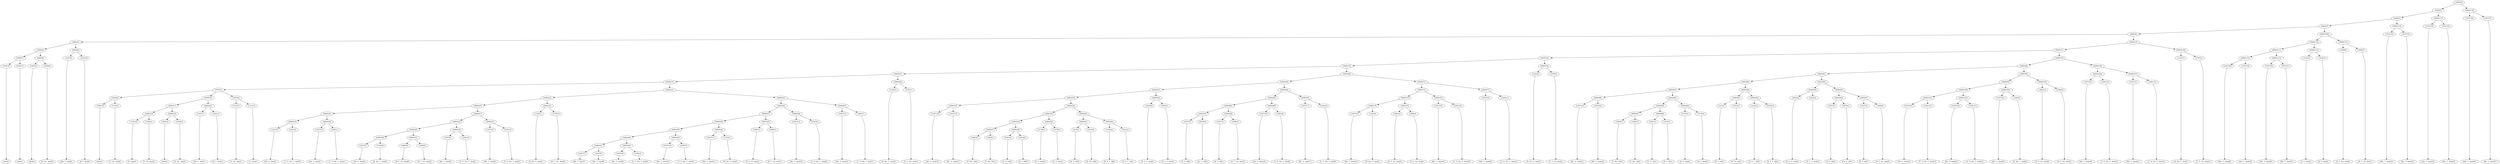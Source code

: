 digraph sample{
"L5491(0)"->"[Ais](0)"
"L5491(1)"->"[Ais](1)"
"L6083(7)"->"L5491(0)"
"L6083(7)"->"L5491(1)"
"L5491(2)"->"[Ais](2)"
"L5026(0)"->"[F  Gis  Ais](0)"
"L6083(8)"->"L5491(2)"
"L6083(8)"->"L5026(0)"
"L6083(6)"->"L6083(7)"
"L6083(6)"->"L6083(8)"
"L3357(0)"->"[Dis  G  Ais](0)"
"L-2241(0)"->"[D  F  Ais](0)"
"L6083(9)"->"L3357(0)"
"L6083(9)"->"L-2241(0)"
"L6083(5)"->"L6083(6)"
"L6083(5)"->"L6083(9)"
"L5491(3)"->"[Ais](3)"
"L5114(0)"->"[C  Gis  Ais](0)"
"L5493(0)"->"L5491(3)"
"L5493(0)"->"L5114(0)"
"L-2101(0)"->"[G  Ais](0)"
"L5026(1)"->"[F  Gis  Ais](1)"
"L6083(18)"->"L-2101(0)"
"L6083(18)"->"L5026(1)"
"L5491(4)"->"[Ais](4)"
"L5026(2)"->"[F  Gis  Ais](2)"
"L6083(19)"->"L5491(4)"
"L6083(19)"->"L5026(2)"
"L6083(17)"->"L6083(18)"
"L6083(17)"->"L6083(19)"
"L3357(1)"->"[Dis  G  Ais](1)"
"L-2241(1)"->"[D  F  Ais](1)"
"L6083(20)"->"L3357(1)"
"L6083(20)"->"L-2241(1)"
"L6083(16)"->"L6083(17)"
"L6083(16)"->"L6083(20)"
"L5114(1)"->"[C  Gis  Ais](1)"
"L-2101(1)"->"[G  Ais](1)"
"L5873(0)"->"L5114(1)"
"L5873(0)"->"L-2101(1)"
"L5787(0)"->"L5493(0)"
"L5787(0)"->"L6083(16)"
"L5787(0)"->"L5873(0)"
"L3357(2)"->"[Dis  G  Ais](2)"
"L2381(0)"->"[C  D  Dis  G  Ais](0)"
"L6083(25)"->"L3357(2)"
"L6083(25)"->"L2381(0)"
"L3357(3)"->"[Dis  G  Ais](3)"
"L2381(1)"->"[C  D  Dis  G  Ais](1)"
"L6083(26)"->"L3357(3)"
"L6083(26)"->"L2381(1)"
"L6083(24)"->"L6083(25)"
"L6083(24)"->"L6083(26)"
"L3357(4)"->"[Dis  G  Ais](4)"
"L1225(0)"->"[D  Dis  G  Ais](0)"
"L6083(30)"->"L3357(4)"
"L6083(30)"->"L1225(0)"
"L2881(0)"->"[D  E  Gis  Ais](0)"
"L3909(0)"->"[D  F  Gis  Ais](0)"
"L6083(31)"->"L2881(0)"
"L6083(31)"->"L3909(0)"
"L6083(29)"->"L6083(30)"
"L6083(29)"->"L6083(31)"
"L3357(5)"->"[Dis  G  Ais](5)"
"L2381(2)"->"[C  D  Dis  G  Ais](2)"
"L6083(32)"->"L3357(5)"
"L6083(32)"->"L2381(2)"
"L6083(28)"->"L6083(29)"
"L6083(28)"->"L6083(32)"
"L3357(6)"->"[Dis  G  Ais](6)"
"L2381(3)"->"[C  D  Dis  G  Ais](3)"
"L6083(33)"->"L3357(6)"
"L6083(33)"->"L2381(3)"
"L6083(27)"->"L6083(28)"
"L6083(27)"->"L6083(33)"
"L6083(23)"->"L6083(24)"
"L6083(23)"->"L6083(27)"
"L1225(1)"->"[D  Dis  G  Ais](1)"
"L2787(0)"->"[F  G  Gis  Ais](0)"
"L6083(34)"->"L1225(1)"
"L6083(34)"->"L2787(0)"
"L6083(22)"->"L6083(23)"
"L6083(22)"->"L6083(34)"
"L3357(7)"->"[Dis  G  Ais](7)"
"L3357(8)"->"[Dis  G  Ais](8)"
"L6083(41)"->"L3357(7)"
"L6083(41)"->"L3357(8)"
"L3357(9)"->"[Dis  G  Ais](9)"
"L2381(4)"->"[C  D  Dis  G  Ais](4)"
"L6083(42)"->"L3357(9)"
"L6083(42)"->"L2381(4)"
"L6083(40)"->"L6083(41)"
"L6083(40)"->"L6083(42)"
"L3357(10)"->"[Dis  G  Ais](10)"
"L2381(5)"->"[C  D  Dis  G  Ais](5)"
"L6083(43)"->"L3357(10)"
"L6083(43)"->"L2381(5)"
"L6083(39)"->"L6083(40)"
"L6083(39)"->"L6083(43)"
"L3357(11)"->"[Dis  G  Ais](11)"
"L1225(2)"->"[D  Dis  G  Ais](2)"
"L6083(44)"->"L3357(11)"
"L6083(44)"->"L1225(2)"
"L6083(38)"->"L6083(39)"
"L6083(38)"->"L6083(44)"
"L2881(1)"->"[D  E  Gis  Ais](1)"
"L3909(1)"->"[D  F  Gis  Ais](1)"
"L6083(45)"->"L2881(1)"
"L6083(45)"->"L3909(1)"
"L6083(37)"->"L6083(38)"
"L6083(37)"->"L6083(45)"
"L3357(12)"->"[Dis  G  Ais](12)"
"L2381(6)"->"[C  D  Dis  G  Ais](6)"
"L6083(46)"->"L3357(12)"
"L6083(46)"->"L2381(6)"
"L6083(36)"->"L6083(37)"
"L6083(36)"->"L6083(46)"
"L3357(13)"->"[Dis  G  Ais](13)"
"L2381(7)"->"[C  D  Dis  G  Ais](7)"
"L6083(47)"->"L3357(13)"
"L6083(47)"->"L2381(7)"
"L6083(35)"->"L6083(36)"
"L6083(35)"->"L6083(47)"
"L6083(21)"->"L6083(22)"
"L6083(21)"->"L6083(35)"
"L6083(15)"->"L5787(0)"
"L6083(15)"->"L6083(21)"
"L1225(3)"->"[D  Dis  G  Ais](3)"
"L2787(1)"->"[F  G  Gis  Ais](1)"
"L6083(48)"->"L1225(3)"
"L6083(48)"->"L2787(1)"
"L6083(14)"->"L6083(15)"
"L6083(14)"->"L6083(48)"
"L3357(14)"->"[Dis  G  Ais](14)"
"L3357(15)"->"[Dis  G  Ais](15)"
"L6083(53)"->"L3357(14)"
"L6083(53)"->"L3357(15)"
"L5483(0)"->"[C  Dis  G](0)"
"L5483(1)"->"[C  Dis  G](1)"
"L6083(57)"->"L5483(0)"
"L6083(57)"->"L5483(1)"
"L5581(0)"->"[C  D  G](0)"
"L1815(0)"->"[D  G  B](0)"
"L6083(58)"->"L5581(0)"
"L6083(58)"->"L1815(0)"
"L6083(56)"->"L6083(57)"
"L6083(56)"->"L6083(58)"
"L5179(0)"->"[D  G  Ais](0)"
"L5179(1)"->"[D  G  Ais](1)"
"L6083(59)"->"L5179(0)"
"L6083(59)"->"L5179(1)"
"L6083(55)"->"L6083(56)"
"L6083(55)"->"L6083(59)"
"L413(0)"->"[D  G  A](0)"
"L3012(0)"->"[D  Fis  A](0)"
"L6083(61)"->"L413(0)"
"L6083(61)"->"L3012(0)"
"L4102(0)"->"[D  E  F  A](0)"
"L4102(1)"->"[D  E  F  A](1)"
"L6083(62)"->"L4102(0)"
"L6083(62)"->"L4102(1)"
"L6083(60)"->"L6083(61)"
"L6083(60)"->"L6083(62)"
"L6083(54)"->"L6083(55)"
"L6083(54)"->"L6083(60)"
"L6083(52)"->"L6083(53)"
"L6083(52)"->"L6083(54)"
"L4033(0)"->"[D  E  G  Ais](0)"
"L4033(1)"->"[D  E  G  Ais](1)"
"L6083(63)"->"L4033(0)"
"L6083(63)"->"L4033(1)"
"L6083(51)"->"L6083(52)"
"L6083(51)"->"L6083(63)"
"L2557(0)"->"[D  F  A](0)"
"L4970(0)"->"[Cis  E  A](0)"
"L6083(67)"->"L2557(0)"
"L6083(67)"->"L4970(0)"
"L2557(1)"->"[D  F  A](1)"
"L3909(2)"->"[D  F  Gis  Ais](2)"
"L6083(68)"->"L2557(1)"
"L6083(68)"->"L3909(2)"
"L6083(66)"->"L6083(67)"
"L6083(66)"->"L6083(68)"
"L3357(16)"->"[Dis  G  Ais](16)"
"L2381(8)"->"[C  D  Dis  G  Ais](8)"
"L6083(69)"->"L3357(16)"
"L6083(69)"->"L2381(8)"
"L6083(65)"->"L6083(66)"
"L6083(65)"->"L6083(69)"
"L3357(17)"->"[Dis  G  Ais](17)"
"L2381(9)"->"[C  D  Dis  G  Ais](9)"
"L6083(70)"->"L3357(17)"
"L6083(70)"->"L2381(9)"
"L6083(64)"->"L6083(65)"
"L6083(64)"->"L6083(70)"
"L6083(50)"->"L6083(51)"
"L6083(50)"->"L6083(64)"
"L3357(18)"->"[Dis  G  Ais](18)"
"L1225(4)"->"[D  Dis  G  Ais](4)"
"L6083(74)"->"L3357(18)"
"L6083(74)"->"L1225(4)"
"L2881(2)"->"[D  E  Gis  Ais](2)"
"L3909(3)"->"[D  F  Gis  Ais](3)"
"L6083(75)"->"L2881(2)"
"L6083(75)"->"L3909(3)"
"L6083(73)"->"L6083(74)"
"L6083(73)"->"L6083(75)"
"L3357(19)"->"[Dis  G  Ais](19)"
"L2381(10)"->"[C  D  Dis  G  Ais](10)"
"L6083(76)"->"L3357(19)"
"L6083(76)"->"L2381(10)"
"L6083(72)"->"L6083(73)"
"L6083(72)"->"L6083(76)"
"L3357(20)"->"[Dis  G  Ais](20)"
"L2381(11)"->"[C  D  Dis  G  Ais](11)"
"L6083(77)"->"L3357(20)"
"L6083(77)"->"L2381(11)"
"L6083(71)"->"L6083(72)"
"L6083(71)"->"L6083(77)"
"L6083(49)"->"L6083(50)"
"L6083(49)"->"L6083(71)"
"L6083(13)"->"L6083(14)"
"L6083(13)"->"L6083(49)"
"L1225(5)"->"[D  Dis  G  Ais](5)"
"L2787(2)"->"[F  G  Gis  Ais](2)"
"L6083(78)"->"L1225(5)"
"L6083(78)"->"L2787(2)"
"L6083(12)"->"L6083(13)"
"L6083(12)"->"L6083(78)"
"L3357(21)"->"[Dis  G  Ais](21)"
"L3357(22)"->"[Dis  G  Ais](22)"
"L6083(84)"->"L3357(21)"
"L6083(84)"->"L3357(22)"
"L5483(2)"->"[C  Dis  G](2)"
"L5483(3)"->"[C  Dis  G](3)"
"L6083(87)"->"L5483(2)"
"L6083(87)"->"L5483(3)"
"L5581(1)"->"[C  D  G](1)"
"L1815(1)"->"[D  G  B](1)"
"L6083(88)"->"L5581(1)"
"L6083(88)"->"L1815(1)"
"L6083(86)"->"L6083(87)"
"L6083(86)"->"L6083(88)"
"L5179(2)"->"[D  G  Ais](2)"
"L5179(3)"->"[D  G  Ais](3)"
"L6083(89)"->"L5179(2)"
"L6083(89)"->"L5179(3)"
"L6083(85)"->"L6083(86)"
"L6083(85)"->"L6083(89)"
"L6083(83)"->"L6083(84)"
"L6083(83)"->"L6083(85)"
"L413(1)"->"[D  G  A](1)"
"L3012(1)"->"[D  Fis  A](1)"
"L6083(91)"->"L413(1)"
"L6083(91)"->"L3012(1)"
"L4102(2)"->"[D  E  F  A](2)"
"L4102(3)"->"[D  E  F  A](3)"
"L6083(92)"->"L4102(2)"
"L6083(92)"->"L4102(3)"
"L6083(90)"->"L6083(91)"
"L6083(90)"->"L6083(92)"
"L6083(82)"->"L6083(83)"
"L6083(82)"->"L6083(90)"
"L4033(2)"->"[D  E  G  Ais](2)"
"L4033(3)"->"[D  E  G  Ais](3)"
"L6083(94)"->"L4033(2)"
"L6083(94)"->"L4033(3)"
"L2557(2)"->"[D  F  A](2)"
"L4970(1)"->"[Cis  E  A](1)"
"L6083(96)"->"L2557(2)"
"L6083(96)"->"L4970(1)"
"L2557(3)"->"[D  F  A](3)"
"L3909(4)"->"[D  F  Gis  Ais](4)"
"L6083(97)"->"L2557(3)"
"L6083(97)"->"L3909(4)"
"L6083(95)"->"L6083(96)"
"L6083(95)"->"L6083(97)"
"L6083(93)"->"L6083(94)"
"L6083(93)"->"L6083(95)"
"L6083(81)"->"L6083(82)"
"L6083(81)"->"L6083(93)"
"L3357(23)"->"[Dis  G  Ais](23)"
"L2381(12)"->"[C  D  Dis  G  Ais](12)"
"L6083(101)"->"L3357(23)"
"L6083(101)"->"L2381(12)"
"L3357(24)"->"[Dis  G  Ais](24)"
"L2381(13)"->"[C  D  Dis  G  Ais](13)"
"L6083(102)"->"L3357(24)"
"L6083(102)"->"L2381(13)"
"L6083(100)"->"L6083(101)"
"L6083(100)"->"L6083(102)"
"L3357(25)"->"[Dis  G  Ais](25)"
"L1225(6)"->"[D  Dis  G  Ais](6)"
"L6083(103)"->"L3357(25)"
"L6083(103)"->"L1225(6)"
"L6083(99)"->"L6083(100)"
"L6083(99)"->"L6083(103)"
"L2881(3)"->"[D  E  Gis  Ais](3)"
"L3909(5)"->"[D  F  Gis  Ais](5)"
"L6083(104)"->"L2881(3)"
"L6083(104)"->"L3909(5)"
"L6083(98)"->"L6083(99)"
"L6083(98)"->"L6083(104)"
"L6083(80)"->"L6083(81)"
"L6083(80)"->"L6083(98)"
"L3357(26)"->"[Dis  G  Ais](26)"
"L2381(14)"->"[C  D  Dis  G  Ais](14)"
"L6083(106)"->"L3357(26)"
"L6083(106)"->"L2381(14)"
"L3357(27)"->"[Dis  G  Ais](27)"
"L2381(15)"->"[C  D  Dis  G  Ais](15)"
"L6083(107)"->"L3357(27)"
"L6083(107)"->"L2381(15)"
"L6083(105)"->"L6083(106)"
"L6083(105)"->"L6083(107)"
"L6083(79)"->"L6083(80)"
"L6083(79)"->"L6083(105)"
"L6083(11)"->"L6083(12)"
"L6083(11)"->"L6083(79)"
"L1225(7)"->"[D  Dis  G  Ais](7)"
"L2787(3)"->"[F  G  Gis  Ais](3)"
"L6083(108)"->"L1225(7)"
"L6083(108)"->"L2787(3)"
"L6083(10)"->"L6083(11)"
"L6083(10)"->"L6083(108)"
"L6083(4)"->"L6083(5)"
"L6083(4)"->"L6083(10)"
"L3357(28)"->"[Dis  G  Ais](28)"
"L3357(29)"->"[Dis  G  Ais](29)"
"L6083(112)"->"L3357(28)"
"L6083(112)"->"L3357(29)"
"L3357(30)"->"[Dis  G  Ais](30)"
"L3357(31)"->"[Dis  G  Ais](31)"
"L6083(113)"->"L3357(30)"
"L6083(113)"->"L3357(31)"
"L6083(111)"->"L6083(112)"
"L6083(111)"->"L6083(113)"
"L-2241(2)"->"[D  F  Ais](2)"
"L-2241(3)"->"[D  F  Ais](3)"
"L6083(114)"->"L-2241(2)"
"L6083(114)"->"L-2241(3)"
"L6083(110)"->"L6083(111)"
"L6083(110)"->"L6083(114)"
"L3909(6)"->"[D  F  Gis  Ais](6)"
"L3909(7)"->"[D  F  Gis  Ais](7)"
"L6083(115)"->"L3909(6)"
"L6083(115)"->"L3909(7)"
"L6083(109)"->"L6083(110)"
"L6083(109)"->"L6083(115)"
"L6083(3)"->"L6083(4)"
"L6083(3)"->"L6083(109)"
"L3357(32)"->"[Dis  G  Ais](32)"
"L3357(33)"->"[Dis  G  Ais](33)"
"L6083(116)"->"L3357(32)"
"L6083(116)"->"L3357(33)"
"L6083(2)"->"L6083(3)"
"L6083(2)"->"L6083(116)"
"L3357(34)"->"[Dis  G  Ais](34)"
"L3357(35)"->"[Dis  G  Ais](35)"
"L6083(117)"->"L3357(34)"
"L6083(117)"->"L3357(35)"
"L6083(1)"->"L6083(2)"
"L6083(1)"->"L6083(117)"
"L3357(36)"->"[Dis  G  Ais](36)"
"L3357(37)"->"[Dis  G  Ais](37)"
"L6083(118)"->"L3357(36)"
"L6083(118)"->"L3357(37)"
"L6083(0)"->"L6083(1)"
"L6083(0)"->"L6083(118)"
{rank = min; "L6083(0)"}
{rank = same; "L6083(1)"; "L6083(118)";}
{rank = same; "L6083(2)"; "L6083(117)"; "L3357(36)"; "L3357(37)";}
{rank = same; "L6083(3)"; "L6083(116)"; "L3357(34)"; "L3357(35)";}
{rank = same; "L6083(4)"; "L6083(109)"; "L3357(32)"; "L3357(33)";}
{rank = same; "L6083(5)"; "L6083(10)"; "L6083(110)"; "L6083(115)";}
{rank = same; "L6083(6)"; "L6083(9)"; "L6083(11)"; "L6083(108)"; "L6083(111)"; "L6083(114)"; "L3909(6)"; "L3909(7)";}
{rank = same; "L6083(7)"; "L6083(8)"; "L3357(0)"; "L-2241(0)"; "L6083(12)"; "L6083(79)"; "L1225(7)"; "L2787(3)"; "L6083(112)"; "L6083(113)"; "L-2241(2)"; "L-2241(3)";}
{rank = same; "L5491(0)"; "L5491(1)"; "L5491(2)"; "L5026(0)"; "L6083(13)"; "L6083(78)"; "L6083(80)"; "L6083(105)"; "L3357(28)"; "L3357(29)"; "L3357(30)"; "L3357(31)";}
{rank = same; "L6083(14)"; "L6083(49)"; "L1225(5)"; "L2787(2)"; "L6083(81)"; "L6083(98)"; "L6083(106)"; "L6083(107)";}
{rank = same; "L6083(15)"; "L6083(48)"; "L6083(50)"; "L6083(71)"; "L6083(82)"; "L6083(93)"; "L6083(99)"; "L6083(104)"; "L3357(26)"; "L2381(14)"; "L3357(27)"; "L2381(15)";}
{rank = same; "L5787(0)"; "L6083(21)"; "L1225(3)"; "L2787(1)"; "L6083(51)"; "L6083(64)"; "L6083(72)"; "L6083(77)"; "L6083(83)"; "L6083(90)"; "L6083(94)"; "L6083(95)"; "L6083(100)"; "L6083(103)"; "L2881(3)"; "L3909(5)";}
{rank = same; "L5493(0)"; "L6083(16)"; "L5873(0)"; "L6083(22)"; "L6083(35)"; "L6083(52)"; "L6083(63)"; "L6083(65)"; "L6083(70)"; "L6083(73)"; "L6083(76)"; "L3357(20)"; "L2381(11)"; "L6083(84)"; "L6083(85)"; "L6083(91)"; "L6083(92)"; "L4033(2)"; "L4033(3)"; "L6083(96)"; "L6083(97)"; "L6083(101)"; "L6083(102)"; "L3357(25)"; "L1225(6)";}
{rank = same; "L5491(3)"; "L5114(0)"; "L6083(17)"; "L6083(20)"; "L5114(1)"; "L-2101(1)"; "L6083(23)"; "L6083(34)"; "L6083(36)"; "L6083(47)"; "L6083(53)"; "L6083(54)"; "L4033(0)"; "L4033(1)"; "L6083(66)"; "L6083(69)"; "L3357(17)"; "L2381(9)"; "L6083(74)"; "L6083(75)"; "L3357(19)"; "L2381(10)"; "L3357(21)"; "L3357(22)"; "L6083(86)"; "L6083(89)"; "L413(1)"; "L3012(1)"; "L4102(2)"; "L4102(3)"; "L2557(2)"; "L4970(1)"; "L2557(3)"; "L3909(4)"; "L3357(23)"; "L2381(12)"; "L3357(24)"; "L2381(13)";}
{rank = same; "L6083(18)"; "L6083(19)"; "L3357(1)"; "L-2241(1)"; "L6083(24)"; "L6083(27)"; "L1225(1)"; "L2787(0)"; "L6083(37)"; "L6083(46)"; "L3357(13)"; "L2381(7)"; "L3357(14)"; "L3357(15)"; "L6083(55)"; "L6083(60)"; "L6083(67)"; "L6083(68)"; "L3357(16)"; "L2381(8)"; "L3357(18)"; "L1225(4)"; "L2881(2)"; "L3909(3)"; "L6083(87)"; "L6083(88)"; "L5179(2)"; "L5179(3)";}
{rank = same; "L-2101(0)"; "L5026(1)"; "L5491(4)"; "L5026(2)"; "L6083(25)"; "L6083(26)"; "L6083(28)"; "L6083(33)"; "L6083(38)"; "L6083(45)"; "L3357(12)"; "L2381(6)"; "L6083(56)"; "L6083(59)"; "L6083(61)"; "L6083(62)"; "L2557(0)"; "L4970(0)"; "L2557(1)"; "L3909(2)"; "L5483(2)"; "L5483(3)"; "L5581(1)"; "L1815(1)";}
{rank = same; "L3357(2)"; "L2381(0)"; "L3357(3)"; "L2381(1)"; "L6083(29)"; "L6083(32)"; "L3357(6)"; "L2381(3)"; "L6083(39)"; "L6083(44)"; "L2881(1)"; "L3909(1)"; "L6083(57)"; "L6083(58)"; "L5179(0)"; "L5179(1)"; "L413(0)"; "L3012(0)"; "L4102(0)"; "L4102(1)";}
{rank = same; "L6083(30)"; "L6083(31)"; "L3357(5)"; "L2381(2)"; "L6083(40)"; "L6083(43)"; "L3357(11)"; "L1225(2)"; "L5483(0)"; "L5483(1)"; "L5581(0)"; "L1815(0)";}
{rank = same; "L3357(4)"; "L1225(0)"; "L2881(0)"; "L3909(0)"; "L6083(41)"; "L6083(42)"; "L3357(10)"; "L2381(5)";}
{rank = same; "L3357(7)"; "L3357(8)"; "L3357(9)"; "L2381(4)";}
{rank = max; "[Ais](0)"; "[Ais](1)"; "[Ais](2)"; "[Ais](3)"; "[Ais](4)"; "[C  D  Dis  G  Ais](0)"; "[C  D  Dis  G  Ais](1)"; "[C  D  Dis  G  Ais](10)"; "[C  D  Dis  G  Ais](11)"; "[C  D  Dis  G  Ais](12)"; "[C  D  Dis  G  Ais](13)"; "[C  D  Dis  G  Ais](14)"; "[C  D  Dis  G  Ais](15)"; "[C  D  Dis  G  Ais](2)"; "[C  D  Dis  G  Ais](3)"; "[C  D  Dis  G  Ais](4)"; "[C  D  Dis  G  Ais](5)"; "[C  D  Dis  G  Ais](6)"; "[C  D  Dis  G  Ais](7)"; "[C  D  Dis  G  Ais](8)"; "[C  D  Dis  G  Ais](9)"; "[C  D  G](0)"; "[C  D  G](1)"; "[C  Dis  G](0)"; "[C  Dis  G](1)"; "[C  Dis  G](2)"; "[C  Dis  G](3)"; "[C  Gis  Ais](0)"; "[C  Gis  Ais](1)"; "[Cis  E  A](0)"; "[Cis  E  A](1)"; "[D  Dis  G  Ais](0)"; "[D  Dis  G  Ais](1)"; "[D  Dis  G  Ais](2)"; "[D  Dis  G  Ais](3)"; "[D  Dis  G  Ais](4)"; "[D  Dis  G  Ais](5)"; "[D  Dis  G  Ais](6)"; "[D  Dis  G  Ais](7)"; "[D  E  F  A](0)"; "[D  E  F  A](1)"; "[D  E  F  A](2)"; "[D  E  F  A](3)"; "[D  E  G  Ais](0)"; "[D  E  G  Ais](1)"; "[D  E  G  Ais](2)"; "[D  E  G  Ais](3)"; "[D  E  Gis  Ais](0)"; "[D  E  Gis  Ais](1)"; "[D  E  Gis  Ais](2)"; "[D  E  Gis  Ais](3)"; "[D  F  A](0)"; "[D  F  A](1)"; "[D  F  A](2)"; "[D  F  A](3)"; "[D  F  Ais](0)"; "[D  F  Ais](1)"; "[D  F  Ais](2)"; "[D  F  Ais](3)"; "[D  F  Gis  Ais](0)"; "[D  F  Gis  Ais](1)"; "[D  F  Gis  Ais](2)"; "[D  F  Gis  Ais](3)"; "[D  F  Gis  Ais](4)"; "[D  F  Gis  Ais](5)"; "[D  F  Gis  Ais](6)"; "[D  F  Gis  Ais](7)"; "[D  Fis  A](0)"; "[D  Fis  A](1)"; "[D  G  A](0)"; "[D  G  A](1)"; "[D  G  Ais](0)"; "[D  G  Ais](1)"; "[D  G  Ais](2)"; "[D  G  Ais](3)"; "[D  G  B](0)"; "[D  G  B](1)"; "[Dis  G  Ais](0)"; "[Dis  G  Ais](1)"; "[Dis  G  Ais](10)"; "[Dis  G  Ais](11)"; "[Dis  G  Ais](12)"; "[Dis  G  Ais](13)"; "[Dis  G  Ais](14)"; "[Dis  G  Ais](15)"; "[Dis  G  Ais](16)"; "[Dis  G  Ais](17)"; "[Dis  G  Ais](18)"; "[Dis  G  Ais](19)"; "[Dis  G  Ais](2)"; "[Dis  G  Ais](20)"; "[Dis  G  Ais](21)"; "[Dis  G  Ais](22)"; "[Dis  G  Ais](23)"; "[Dis  G  Ais](24)"; "[Dis  G  Ais](25)"; "[Dis  G  Ais](26)"; "[Dis  G  Ais](27)"; "[Dis  G  Ais](28)"; "[Dis  G  Ais](29)"; "[Dis  G  Ais](3)"; "[Dis  G  Ais](30)"; "[Dis  G  Ais](31)"; "[Dis  G  Ais](32)"; "[Dis  G  Ais](33)"; "[Dis  G  Ais](34)"; "[Dis  G  Ais](35)"; "[Dis  G  Ais](36)"; "[Dis  G  Ais](37)"; "[Dis  G  Ais](4)"; "[Dis  G  Ais](5)"; "[Dis  G  Ais](6)"; "[Dis  G  Ais](7)"; "[Dis  G  Ais](8)"; "[Dis  G  Ais](9)"; "[F  G  Gis  Ais](0)"; "[F  G  Gis  Ais](1)"; "[F  G  Gis  Ais](2)"; "[F  G  Gis  Ais](3)"; "[F  Gis  Ais](0)"; "[F  Gis  Ais](1)"; "[F  Gis  Ais](2)"; "[G  Ais](0)"; "[G  Ais](1)";}
}